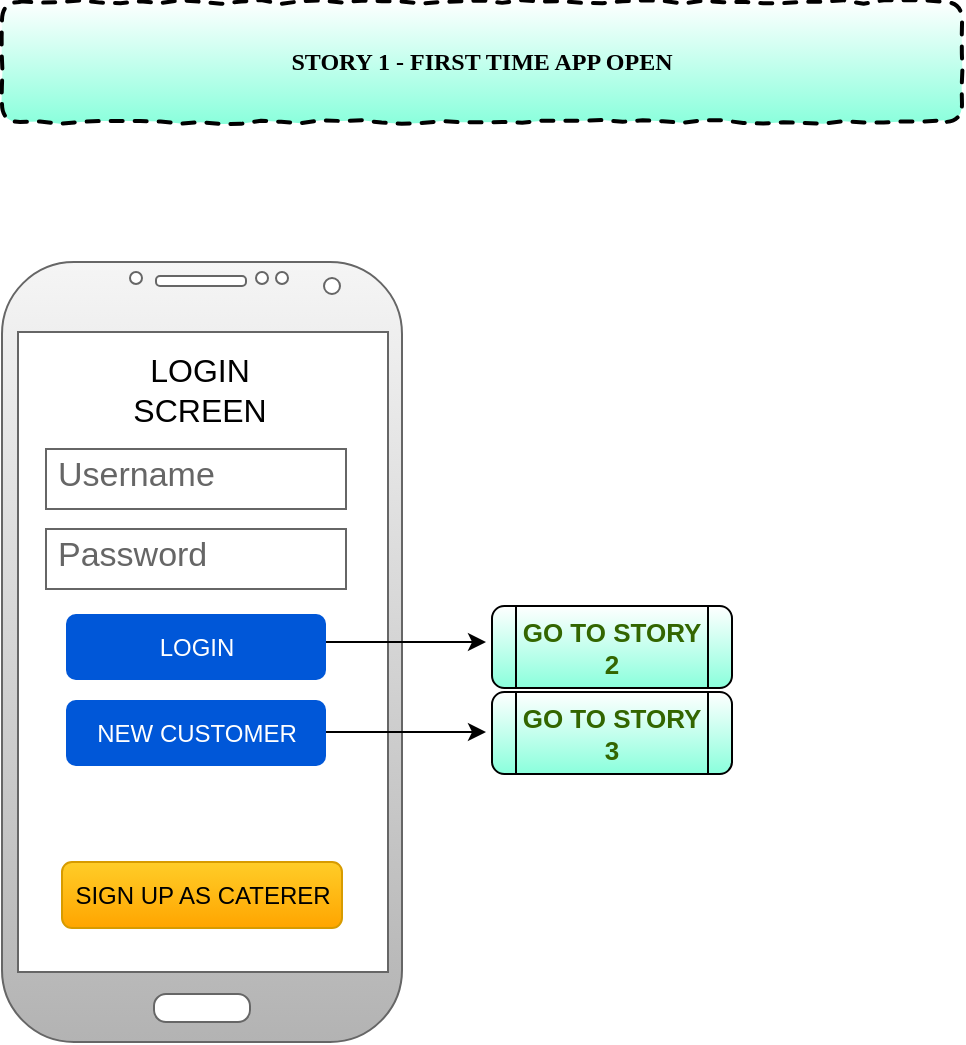 <mxfile version="10.9.0" type="github"><diagram id="iE5OkRr_WU49nc2Oyl9i" name="Page-1"><mxGraphModel dx="1010" dy="582" grid="1" gridSize="10" guides="1" tooltips="1" connect="1" arrows="1" fold="1" page="1" pageScale="1" pageWidth="850" pageHeight="1100" math="0" shadow="0"><root><mxCell id="0"/><mxCell id="1" parent="0"/><mxCell id="sXPn4u6Et-X1XcgTyqAM-18" value="" style="verticalLabelPosition=bottom;verticalAlign=top;html=1;shadow=0;dashed=0;strokeWidth=1;shape=mxgraph.android.phone2;rounded=1;glass=0;fillColor=#f5f5f5;strokeColor=#666666;gradientColor=#b3b3b3;" parent="1" vertex="1"><mxGeometry x="60" y="140" width="200" height="390" as="geometry"/></mxCell><mxCell id="sXPn4u6Et-X1XcgTyqAM-25" value="STORY 1 - FIRST TIME APP OPEN" style="html=1;whiteSpace=wrap;comic=1;strokeWidth=2;fontFamily=Comic Sans MS;fontStyle=1;rounded=1;glass=0;dashed=1;gradientColor=#8AFFDC;" parent="1" vertex="1"><mxGeometry x="60" y="10" width="480" height="60" as="geometry"/></mxCell><mxCell id="sXPn4u6Et-X1XcgTyqAM-26" value="SIGN UP AS CATERER" style="rounded=1;fillColor=#ffcd28;align=center;strokeColor=#d79b00;html=1;fontSize=12;glass=0;gradientColor=#ffa500;" parent="1" vertex="1"><mxGeometry x="90" y="440" width="140" height="33" as="geometry"/></mxCell><mxCell id="sXPn4u6Et-X1XcgTyqAM-19" value="Username" style="strokeWidth=1;shadow=0;dashed=0;align=center;html=1;shape=mxgraph.mockup.text.textBox;fillColor=#ffffff;fontColor=#666666;align=left;fontSize=17;spacingLeft=4;spacingTop=-3;strokeColor=#666666;mainText=;rounded=1;glass=0;" parent="1" vertex="1"><mxGeometry x="82" y="233.5" width="150" height="30" as="geometry"/></mxCell><mxCell id="sXPn4u6Et-X1XcgTyqAM-20" value="Password" style="strokeWidth=1;shadow=0;dashed=0;align=center;html=1;shape=mxgraph.mockup.text.textBox;fillColor=#ffffff;fontColor=#666666;align=left;fontSize=17;spacingLeft=4;spacingTop=-3;strokeColor=#666666;mainText=;rounded=1;glass=0;" parent="1" vertex="1"><mxGeometry x="82" y="273.5" width="150" height="30" as="geometry"/></mxCell><mxCell id="sXPn4u6Et-X1XcgTyqAM-21" value="LOGIN" style="rounded=1;fillColor=#0057D8;align=center;strokeColor=none;html=1;fontColor=#ffffff;fontSize=12;glass=0;dashed=1;" parent="1" vertex="1"><mxGeometry x="92" y="316" width="130" height="33" as="geometry"/></mxCell><mxCell id="sXPn4u6Et-X1XcgTyqAM-29" value="LOGIN SCREEN" style="text;html=1;align=center;verticalAlign=middle;whiteSpace=wrap;rounded=0;glass=0;dashed=1;fontSize=16;" parent="1" vertex="1"><mxGeometry x="139" y="193.5" width="40" height="20" as="geometry"/></mxCell><mxCell id="aFnfOP__wa-PSJ44rCaU-1" value="NEW CUSTOMER" style="rounded=1;fillColor=#0057D8;align=center;strokeColor=none;html=1;fontColor=#ffffff;fontSize=12;glass=0;dashed=1;" vertex="1" parent="1"><mxGeometry x="92" y="359" width="130" height="33" as="geometry"/></mxCell><mxCell id="aFnfOP__wa-PSJ44rCaU-8" value="" style="endArrow=classic;html=1;fontSize=16;fontColor=#336600;" edge="1" parent="1"><mxGeometry width="50" height="50" relative="1" as="geometry"><mxPoint x="222" y="330" as="sourcePoint"/><mxPoint x="302" y="330" as="targetPoint"/></mxGeometry></mxCell><mxCell id="aFnfOP__wa-PSJ44rCaU-10" value="" style="endArrow=classic;html=1;fontSize=16;fontColor=#336600;" edge="1" parent="1"><mxGeometry width="50" height="50" relative="1" as="geometry"><mxPoint x="222" y="375" as="sourcePoint"/><mxPoint x="302" y="375" as="targetPoint"/></mxGeometry></mxCell><mxCell id="aFnfOP__wa-PSJ44rCaU-11" value="GO TO STORY 2" style="shape=process;whiteSpace=wrap;html=1;backgroundOutline=1;rounded=1;glass=0;strokeColor=#000000;gradientColor=#8AFFDC;fontSize=13;fontColor=#336600;fontStyle=1" vertex="1" parent="1"><mxGeometry x="305" y="312" width="120" height="41" as="geometry"/></mxCell><mxCell id="aFnfOP__wa-PSJ44rCaU-12" value="GO TO STORY 3" style="shape=process;whiteSpace=wrap;html=1;backgroundOutline=1;rounded=1;glass=0;strokeColor=#000000;gradientColor=#8AFFDC;fontSize=13;fontColor=#336600;fontStyle=1" vertex="1" parent="1"><mxGeometry x="305" y="355" width="120" height="41" as="geometry"/></mxCell></root></mxGraphModel></diagram></mxfile>